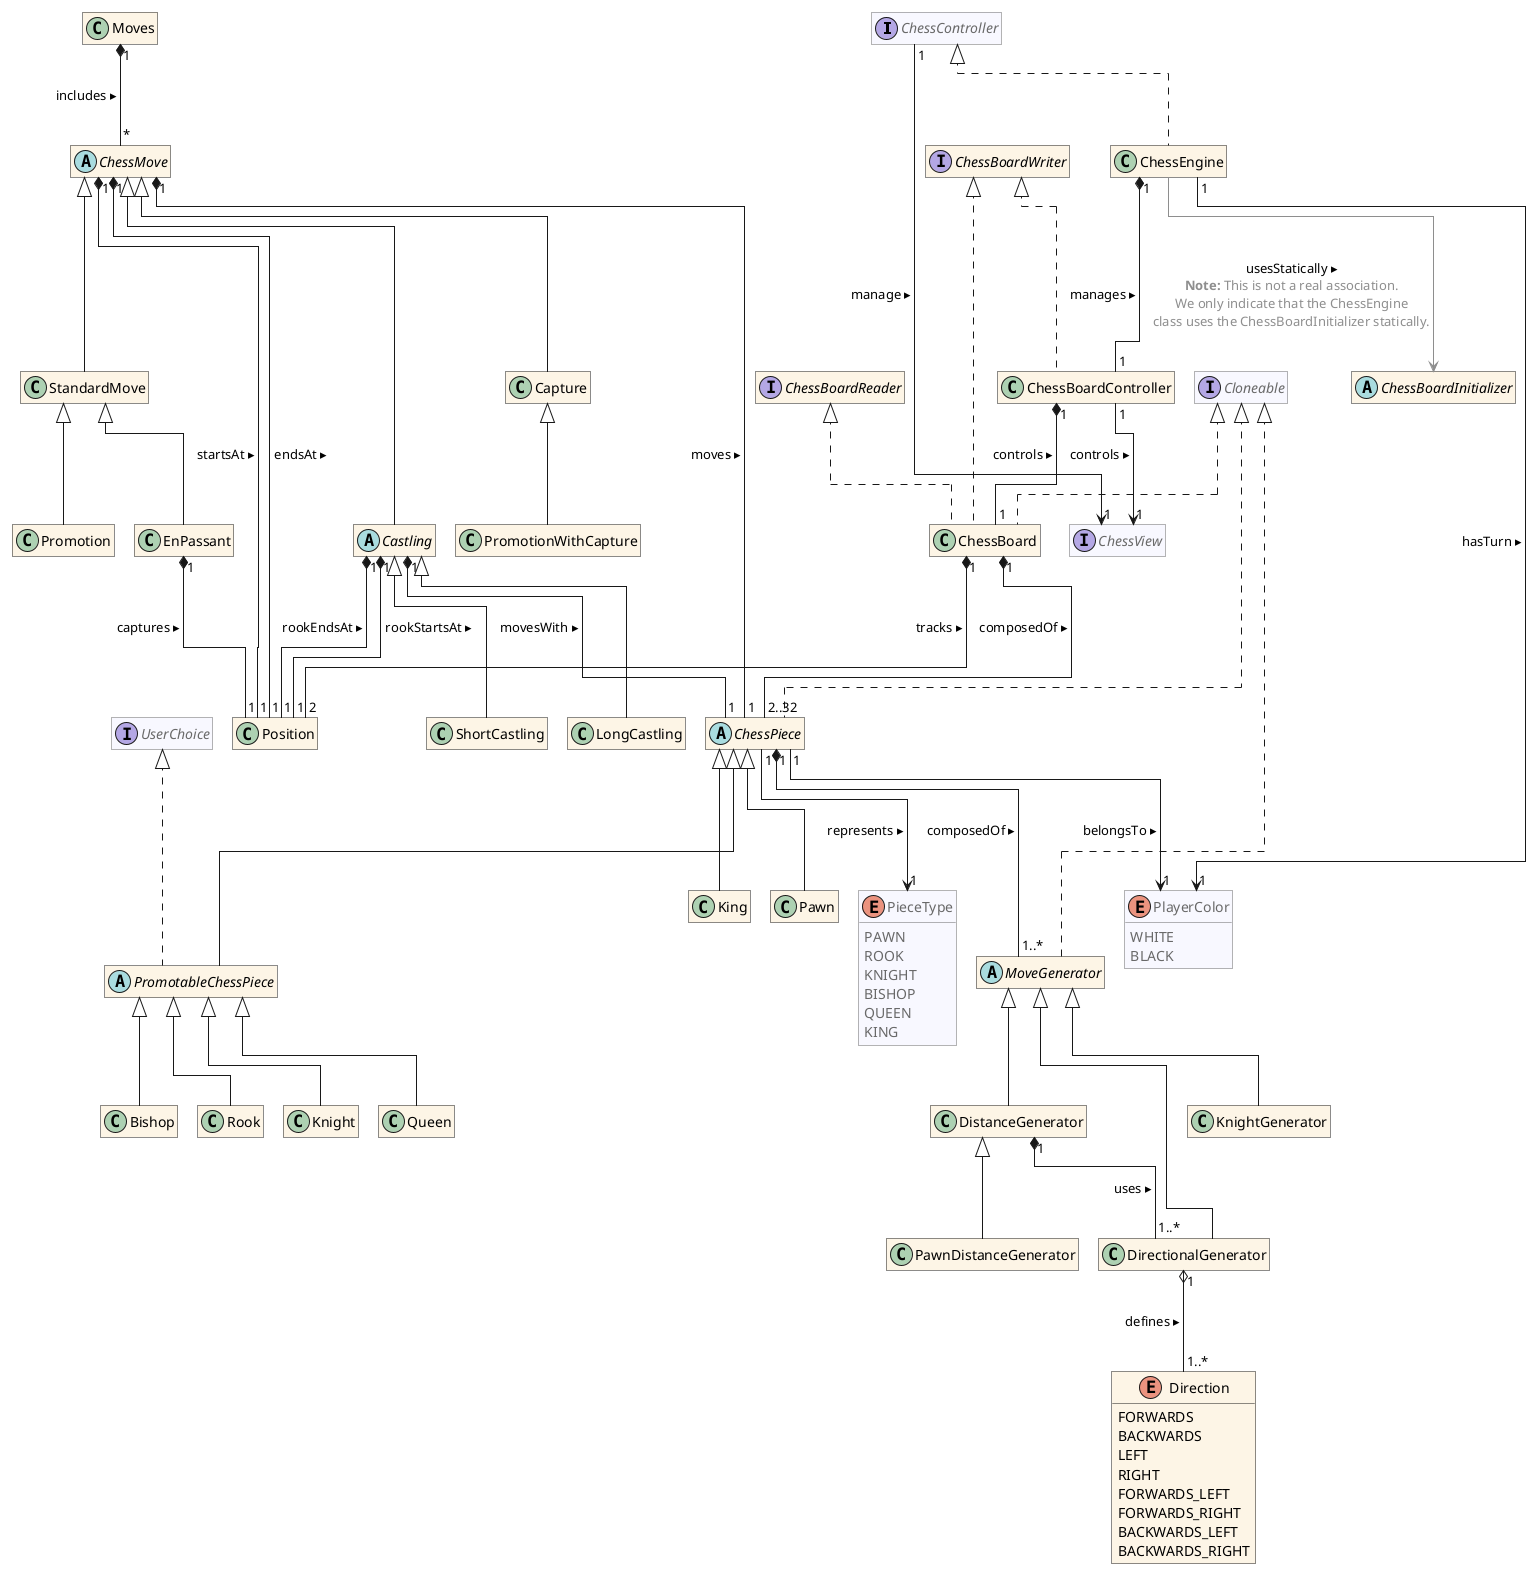 @startuml
!pragma layout elk
hide empty methods
hide empty attributes
skinparam linetype ortho
skinparam roundCorner 0
skinparam classAttributeIconSize 0
skinparam ClassBackgroundColor #OldLace
skinparam NoteBackgroundColor #OldLace
skinparam Shadowing false
top to bottom direction

<style>
    classDiagram {
        .provided {
            BackgroundColor GhostWhite
            LineColor DimGrey
            FontColor DimGrey
        }
    }
</style>

hide <<provided>> stereotype

interface ChessController<<provided>> {}

interface UserChoice<<provided>> {}

' interface "DrawableResource<E>"<<provided>> {
'     + getResource(): E
' }

interface ChessView<<provided>> {}

' note left of ChessView
'     T implements User Choice: <T extends User Choice> in Java
' end note

' abstract class "BaseView<E>"<<provided>> implements ChessView {
'     + registerResource(type: PieceType, color: PlayerColor, res: DrawableResource<E>): void
'     # loadResourceFor(type: PieceType, color: PlayerColor, def: Resource): DrawableResource<E>
' }

' class GUIView<<provided>> extends "BaseView<E>" {
'     + startView(): void
'     + removePiece(x: int, y: int): void
'     + putPiece(x: int, y: int, type: PieceType, color: PlayerColor): void
' + displayMessage(msg: String): void
'     + askUser<T>(title: String, question: String, possibilities: ...T): T
' }

' class ConsoleView<<provided>> extends "BaseView<E>" {
'     + startView(): void
'     + removePiece(x: int, y: int): void
'     + putPiece(x: int, y: int, type: PieceType, color: PlayerColor): void
'     + displayMessage(msg: String): void
'     + askUser<T>(title: String, question: String, possibilities: ...T): T
' }

class ChessEngine implements ChessController {}

interface ChessBoardWriter {}

interface ChessBoardReader {}

class ChessBoardController implements ChessBoardWriter {}

interface Cloneable<<provided>> {}

class ChessBoard implements ChessBoardReader, ChessBoardWriter, Cloneable {}

abstract class ChessBoardInitializer {}

class Position {}

enum PlayerColor<<provided>> {
    WHITE
    BLACK
}

enum PieceType<<provided>> {
    PAWN
    ROOK
    KNIGHT
    BISHOP
    QUEEN
    KING
}

abstract class ChessPiece implements Cloneable {}
abstract class PromotableChessPiece extends ChessPiece implements UserChoice {}
class Pawn extends ChessPiece {}
class Rook extends PromotableChessPiece {}
class Knight extends PromotableChessPiece {}
class Bishop extends PromotableChessPiece {}
class Queen extends PromotableChessPiece {}
class King extends ChessPiece {}


abstract class MoveGenerator implements Cloneable {}
class DirectionalGenerator extends MoveGenerator {}
class KnightGenerator extends MoveGenerator {}
class DistanceGenerator extends MoveGenerator {}
class PawnDistanceGenerator extends DistanceGenerator {}

enum Direction {
    FORWARDS
    BACKWARDS
    LEFT
    RIGHT
    FORWARDS_LEFT
    FORWARDS_RIGHT
    BACKWARDS_LEFT
    BACKWARDS_RIGHT
}

class Moves {}

abstract class ChessMove {}

class StandardMove extends ChessMove {}
class Capture extends ChessMove {}
class EnPassant extends StandardMove {}
abstract class Castling extends ChessMove {}
class LongCastling extends Castling {}
class ShortCastling extends Castling {}
class Promotion extends StandardMove {}
class PromotionWithCapture extends Capture {}

ChessController "1" --> "1" ChessView : manage ▸

ChessEngine "1" *-- "1" ChessBoardController : manages ▸
ChessEngine "1" --> "1" PlayerColor : hasTurn ▸
ChessEngine -[#8e8e8e]-> ChessBoardInitializer : usesStatically ▸\n<color #8e8e8e>**Note:** This is not a real association.\n<color #8e8e8e>We only indicate that the ChessEngine\n<color #8e8e8e>class uses the ChessBoardInitializer statically.
ChessBoardController "1" *-- "1" ChessBoard : controls ▸
ChessBoardController "1" --> "1" ChessView : controls ▸
ChessBoard "1" *-- "2..32" ChessPiece : composedOf ▸
ChessBoard "1" *-- "2" Position : tracks ▸
ChessPiece "1" --> "1" PieceType : represents ▸
ChessPiece "1" --> "1" PlayerColor : belongsTo ▸
ChessPiece "1" *-- "1..*" MoveGenerator : composedOf ▸

DirectionalGenerator "1" o-- "1..*" Direction : defines ▸
DistanceGenerator "1" *-- "1..*" DirectionalGenerator : uses ▸

ChessMove "1" *-- "1" Position : startsAt ▸
ChessMove "1" *-- "1" Position : endsAt ▸
ChessMove "1" *-- "1" ChessPiece : moves ▸
Moves "1" *-- "*" ChessMove : includes ▸
EnPassant "1" *-- "1" Position : captures ▸
Castling "1" *-- "1" Position : rookStartsAt ▸
Castling "1" *-- "1" Position : rookEndsAt ▸
Castling "1" *-- "1" ChessPiece : movesWith ▸

@enduml
